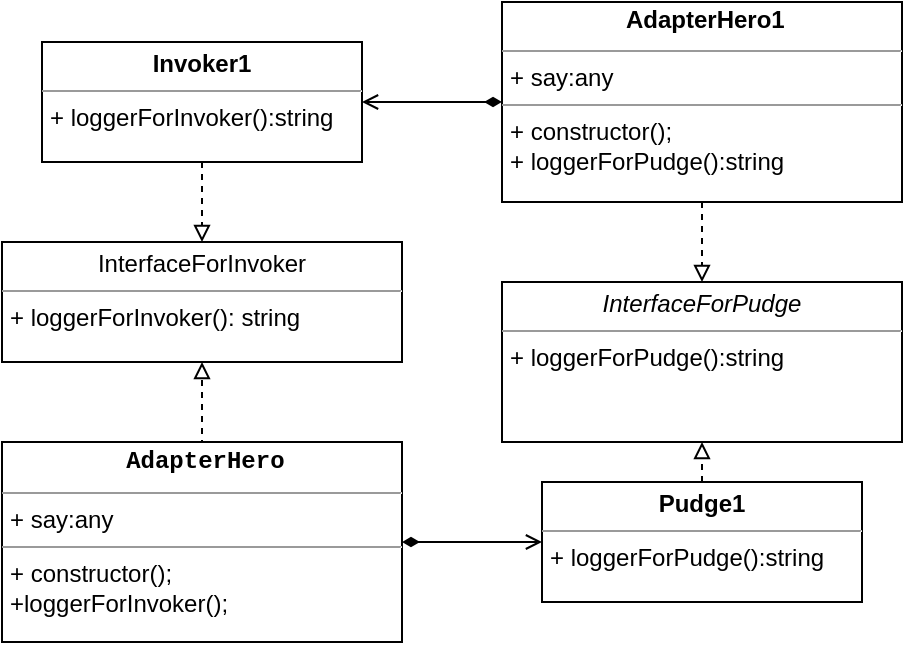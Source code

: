 <mxfile version="16.5.2" type="device" pages="7"><diagram id="yu3-pfT0Qnj1pepUROfM" name="adapter"><mxGraphModel dx="2222" dy="832" grid="1" gridSize="10" guides="1" tooltips="1" connect="1" arrows="1" fold="1" page="0" pageScale="1" pageWidth="827" pageHeight="1169" math="0" shadow="0"><root><mxCell id="ci6l6H-yHbN5wYf6dq-R-0"/><mxCell id="ci6l6H-yHbN5wYf6dq-R-1" parent="ci6l6H-yHbN5wYf6dq-R-0"/><mxCell id="vp_HyGTmGnoDt3Dgcmqw-0" value="&lt;p style=&quot;margin: 0px ; margin-top: 4px ; text-align: center&quot;&gt;InterfaceForInvoker&lt;/p&gt;&lt;hr size=&quot;1&quot;&gt;&lt;p style=&quot;margin: 0px ; margin-left: 4px&quot;&gt;&lt;span&gt;+ loggerForInvoker(): string&lt;/span&gt;&lt;br&gt;&lt;/p&gt;" style="verticalAlign=top;align=left;overflow=fill;fontSize=12;fontFamily=Helvetica;html=1;whiteSpace=wrap;" parent="ci6l6H-yHbN5wYf6dq-R-1" vertex="1"><mxGeometry x="-640" y="120" width="200" height="60" as="geometry"/></mxCell><mxCell id="vp_HyGTmGnoDt3Dgcmqw-1" value="&lt;p style=&quot;margin: 0px ; margin-top: 4px ; text-align: center&quot;&gt;&lt;i&gt;InterfaceForPudge&lt;/i&gt;&lt;/p&gt;&lt;hr size=&quot;1&quot;&gt;&lt;p style=&quot;margin: 0px ; margin-left: 4px&quot;&gt;&lt;span&gt;+ loggerForPudge():string&lt;/span&gt;&lt;br&gt;&lt;/p&gt;" style="verticalAlign=top;align=left;overflow=fill;fontSize=12;fontFamily=Helvetica;html=1;whiteSpace=wrap;" parent="ci6l6H-yHbN5wYf6dq-R-1" vertex="1"><mxGeometry x="-390" y="140" width="200" height="80" as="geometry"/></mxCell><mxCell id="vp_HyGTmGnoDt3Dgcmqw-3" style="edgeStyle=orthogonalEdgeStyle;rounded=0;orthogonalLoop=1;jettySize=auto;html=1;exitX=0.5;exitY=1;exitDx=0;exitDy=0;entryX=0.5;entryY=0;entryDx=0;entryDy=0;dashed=1;endArrow=block;endFill=0;" parent="ci6l6H-yHbN5wYf6dq-R-1" source="vp_HyGTmGnoDt3Dgcmqw-2" target="vp_HyGTmGnoDt3Dgcmqw-0" edge="1"><mxGeometry relative="1" as="geometry"/></mxCell><mxCell id="vp_HyGTmGnoDt3Dgcmqw-2" value="&lt;p style=&quot;margin: 0px ; margin-top: 4px ; text-align: center&quot;&gt;&lt;b&gt;Invoker1&lt;/b&gt;&lt;/p&gt;&lt;hr size=&quot;1&quot;&gt;&lt;p style=&quot;margin: 0px ; margin-left: 4px&quot;&gt;+ loggerForInvoker():string&lt;/p&gt;" style="verticalAlign=top;align=left;overflow=fill;fontSize=12;fontFamily=Helvetica;html=1;whiteSpace=wrap;" parent="ci6l6H-yHbN5wYf6dq-R-1" vertex="1"><mxGeometry x="-620" y="20" width="160" height="60" as="geometry"/></mxCell><mxCell id="vp_HyGTmGnoDt3Dgcmqw-17" style="edgeStyle=orthogonalEdgeStyle;rounded=0;orthogonalLoop=1;jettySize=auto;html=1;exitX=0;exitY=0.5;exitDx=0;exitDy=0;fontFamily=Helvetica;fontColor=#000000;startArrow=open;startFill=0;endArrow=diamondThin;endFill=1;entryX=1;entryY=0.5;entryDx=0;entryDy=0;" parent="ci6l6H-yHbN5wYf6dq-R-1" source="vp_HyGTmGnoDt3Dgcmqw-4" target="vp_HyGTmGnoDt3Dgcmqw-8" edge="1"><mxGeometry relative="1" as="geometry"><mxPoint x="-360" y="160.435" as="targetPoint"/></mxGeometry></mxCell><mxCell id="vp_HyGTmGnoDt3Dgcmqw-18" style="edgeStyle=orthogonalEdgeStyle;rounded=0;orthogonalLoop=1;jettySize=auto;html=1;exitX=0.5;exitY=0;exitDx=0;exitDy=0;entryX=0.5;entryY=1;entryDx=0;entryDy=0;fontFamily=Helvetica;fontColor=#000000;startArrow=none;startFill=0;endArrow=block;endFill=0;dashed=1;" parent="ci6l6H-yHbN5wYf6dq-R-1" source="vp_HyGTmGnoDt3Dgcmqw-4" target="vp_HyGTmGnoDt3Dgcmqw-1" edge="1"><mxGeometry relative="1" as="geometry"/></mxCell><mxCell id="vp_HyGTmGnoDt3Dgcmqw-4" value="&lt;p style=&quot;margin: 0px ; margin-top: 4px ; text-align: center&quot;&gt;&lt;b&gt;Pudge1&lt;/b&gt;&lt;/p&gt;&lt;hr size=&quot;1&quot;&gt;&lt;p style=&quot;margin: 0px ; margin-left: 4px&quot;&gt;+ loggerForPudge():string&lt;br&gt;&lt;/p&gt;" style="verticalAlign=top;align=left;overflow=fill;fontSize=12;fontFamily=Helvetica;html=1;whiteSpace=wrap;" parent="ci6l6H-yHbN5wYf6dq-R-1" vertex="1"><mxGeometry x="-370" y="240" width="160" height="60" as="geometry"/></mxCell><mxCell id="vp_HyGTmGnoDt3Dgcmqw-19" style="edgeStyle=orthogonalEdgeStyle;rounded=0;orthogonalLoop=1;jettySize=auto;html=1;exitX=0.5;exitY=1;exitDx=0;exitDy=0;entryX=0.5;entryY=0;entryDx=0;entryDy=0;dashed=1;fontFamily=Helvetica;fontColor=#000000;startArrow=none;startFill=0;endArrow=block;endFill=0;" parent="ci6l6H-yHbN5wYf6dq-R-1" source="vp_HyGTmGnoDt3Dgcmqw-6" target="vp_HyGTmGnoDt3Dgcmqw-1" edge="1"><mxGeometry relative="1" as="geometry"/></mxCell><mxCell id="vp_HyGTmGnoDt3Dgcmqw-20" style="edgeStyle=orthogonalEdgeStyle;rounded=0;orthogonalLoop=1;jettySize=auto;html=1;exitX=0;exitY=0.5;exitDx=0;exitDy=0;entryX=1;entryY=0.5;entryDx=0;entryDy=0;fontFamily=Helvetica;fontColor=#000000;startArrow=diamondThin;startFill=1;endArrow=open;endFill=0;" parent="ci6l6H-yHbN5wYf6dq-R-1" source="vp_HyGTmGnoDt3Dgcmqw-6" target="vp_HyGTmGnoDt3Dgcmqw-2" edge="1"><mxGeometry relative="1" as="geometry"/></mxCell><mxCell id="vp_HyGTmGnoDt3Dgcmqw-6" value="&lt;div style=&quot;text-align: center ; line-height: 18px&quot;&gt;&amp;nbsp;&lt;b&gt;AdapterHero1&lt;/b&gt;&lt;/div&gt;&lt;hr size=&quot;1&quot;&gt;&lt;p style=&quot;margin: 0px ; margin-left: 4px&quot;&gt;+ say:any&lt;/p&gt;&lt;hr size=&quot;1&quot;&gt;&lt;p style=&quot;margin: 0px ; margin-left: 4px&quot;&gt;&lt;span&gt;+ constructor();&lt;/span&gt;&lt;br&gt;&lt;/p&gt;&lt;p style=&quot;margin: 0px ; margin-left: 4px&quot;&gt;&lt;span&gt;+ loggerForPudge():string&lt;/span&gt;&lt;/p&gt;" style="verticalAlign=top;align=left;overflow=fill;fontSize=12;fontFamily=Helvetica;html=1;whiteSpace=wrap;spacingTop=0;" parent="ci6l6H-yHbN5wYf6dq-R-1" vertex="1"><mxGeometry x="-390" width="200" height="100" as="geometry"/></mxCell><mxCell id="vp_HyGTmGnoDt3Dgcmqw-10" style="edgeStyle=orthogonalEdgeStyle;rounded=0;orthogonalLoop=1;jettySize=auto;html=1;exitX=0.5;exitY=0;exitDx=0;exitDy=0;entryX=0.5;entryY=1;entryDx=0;entryDy=0;dashed=1;fontFamily=Helvetica;fontColor=#000000;endArrow=block;endFill=0;" parent="ci6l6H-yHbN5wYf6dq-R-1" source="vp_HyGTmGnoDt3Dgcmqw-8" target="vp_HyGTmGnoDt3Dgcmqw-0" edge="1"><mxGeometry relative="1" as="geometry"><Array as="points"><mxPoint x="-540" y="230"/><mxPoint x="-540" y="230"/></Array></mxGeometry></mxCell><mxCell id="vp_HyGTmGnoDt3Dgcmqw-8" value="&lt;div style=&quot;text-align: center ; line-height: 18px&quot;&gt;&amp;nbsp;&lt;font face=&quot;menlo, monaco, courier new, monospace&quot;&gt;&lt;b&gt;AdapterHero&lt;/b&gt;&lt;/font&gt;&lt;/div&gt;&lt;hr size=&quot;1&quot;&gt;&lt;p style=&quot;margin: 0px ; margin-left: 4px&quot;&gt;+ say:any&lt;/p&gt;&lt;hr size=&quot;1&quot;&gt;&lt;p style=&quot;margin: 0px ; margin-left: 4px&quot;&gt;+ constructor();&lt;br&gt;&lt;/p&gt;&lt;p style=&quot;margin: 0px ; margin-left: 4px&quot;&gt;+loggerForInvoker();&lt;/p&gt;" style="verticalAlign=top;align=left;overflow=fill;fontSize=12;fontFamily=Helvetica;html=1;whiteSpace=wrap;spacingTop=0;" parent="ci6l6H-yHbN5wYf6dq-R-1" vertex="1"><mxGeometry x="-640" y="220" width="200" height="100" as="geometry"/></mxCell></root></mxGraphModel></diagram><diagram id="wPn16GoG2fAsWT_lbN8H" name="bridge"><mxGraphModel dx="1585" dy="1093" grid="1" gridSize="10" guides="1" tooltips="1" connect="1" arrows="1" fold="1" page="0" pageScale="1" pageWidth="827" pageHeight="1169" math="0" shadow="0"><root><mxCell id="Y0rQp_85NjraZDwUoI0J-0"/><mxCell id="Y0rQp_85NjraZDwUoI0J-1" parent="Y0rQp_85NjraZDwUoI0J-0"/><mxCell id="Y0rQp_85NjraZDwUoI0J-18" style="edgeStyle=orthogonalEdgeStyle;rounded=0;orthogonalLoop=1;jettySize=auto;html=1;exitX=0.5;exitY=0;exitDx=0;exitDy=0;entryX=0.5;entryY=1;entryDx=0;entryDy=0;fontFamily=Helvetica;fontColor=#000000;startArrow=diamondThin;startFill=0;endArrow=open;endFill=0;" parent="Y0rQp_85NjraZDwUoI0J-1" source="Y0rQp_85NjraZDwUoI0J-2" target="Y0rQp_85NjraZDwUoI0J-3" edge="1"><mxGeometry relative="1" as="geometry"/></mxCell><mxCell id="Y0rQp_85NjraZDwUoI0J-2" value="&lt;p style=&quot;margin: 0px ; margin-top: 4px ; text-align: center&quot;&gt;&lt;b&gt;HeroInfo&lt;/b&gt;&lt;/p&gt;&lt;hr size=&quot;1&quot;&gt;&lt;p style=&quot;margin: 0px ; margin-left: 4px&quot;&gt;+ intelligence: number;&lt;/p&gt;&lt;p style=&quot;margin: 0px ; margin-left: 4px&quot;&gt;+ strange: number;&lt;/p&gt;&lt;p style=&quot;margin: 0px ; margin-left: 4px&quot;&gt;+skill: number;&lt;/p&gt;&lt;hr size=&quot;1&quot;&gt;&lt;div style=&quot;line-height: 18px&quot;&gt;&lt;div&gt;&amp;nbsp;+ constructor()&lt;/div&gt;&lt;div&gt;+getInfo()&lt;/div&gt;&lt;div&gt;&lt;br&gt;&lt;/div&gt;&lt;/div&gt;" style="verticalAlign=top;align=left;overflow=fill;fontSize=12;fontFamily=Helvetica;html=1;labelBackgroundColor=none;fontColor=#000000;whiteSpace=wrap;" parent="Y0rQp_85NjraZDwUoI0J-1" vertex="1"><mxGeometry x="-240" y="-40" width="200" height="130" as="geometry"/></mxCell><mxCell id="Y0rQp_85NjraZDwUoI0J-3" value="&lt;p style=&quot;margin: 4px 0px 0px ; text-align: center ; font-size: 13px&quot;&gt;&lt;i&gt;&lt;b&gt;interface Hero&lt;/b&gt;&lt;/i&gt;&lt;/p&gt;&lt;hr size=&quot;1&quot;&gt;&lt;p style=&quot;margin: 0px ; margin-left: 4px&quot;&gt;&lt;span&gt;+ name(): string&lt;/span&gt;&lt;/p&gt;" style="verticalAlign=top;align=left;overflow=fill;fontSize=12;fontFamily=Helvetica;html=1;labelBackgroundColor=none;fontColor=#000000;" parent="Y0rQp_85NjraZDwUoI0J-1" vertex="1"><mxGeometry x="-240" y="-120" width="200" height="50" as="geometry"/></mxCell><mxCell id="Y0rQp_85NjraZDwUoI0J-9" style="edgeStyle=orthogonalEdgeStyle;rounded=0;orthogonalLoop=1;jettySize=auto;html=1;exitX=0.5;exitY=0;exitDx=0;exitDy=0;fontFamily=Helvetica;fontColor=#000000;startArrow=none;startFill=0;endArrow=none;endFill=0;" parent="Y0rQp_85NjraZDwUoI0J-1" source="Y0rQp_85NjraZDwUoI0J-4" edge="1"><mxGeometry relative="1" as="geometry"><mxPoint x="-140" y="120" as="targetPoint"/><Array as="points"><mxPoint x="-220" y="110"/><mxPoint x="-140" y="110"/></Array></mxGeometry></mxCell><mxCell id="Y0rQp_85NjraZDwUoI0J-4" value="&lt;div style=&quot;text-align: center ; line-height: 18px&quot;&gt;&lt;b&gt;PudgeInfo&lt;/b&gt;&lt;/div&gt;&lt;hr size=&quot;1&quot;&gt;&lt;p style=&quot;margin: 0px ; margin-left: 4px&quot;&gt;&lt;span&gt;+ constructor()&lt;/span&gt;&lt;/p&gt;" style="verticalAlign=top;align=left;overflow=fill;fontSize=12;fontFamily=Helvetica;html=1;labelBackgroundColor=none;fontColor=#000000;" parent="Y0rQp_85NjraZDwUoI0J-1" vertex="1"><mxGeometry x="-300" y="140" width="160" height="50" as="geometry"/></mxCell><mxCell id="Y0rQp_85NjraZDwUoI0J-7" style="edgeStyle=orthogonalEdgeStyle;rounded=0;orthogonalLoop=1;jettySize=auto;html=1;exitX=0.5;exitY=0;exitDx=0;exitDy=0;entryX=0.5;entryY=1;entryDx=0;entryDy=0;fontFamily=Helvetica;fontColor=#000000;startArrow=none;startFill=0;endArrow=block;endFill=0;" parent="Y0rQp_85NjraZDwUoI0J-1" source="Y0rQp_85NjraZDwUoI0J-5" target="Y0rQp_85NjraZDwUoI0J-2" edge="1"><mxGeometry relative="1" as="geometry"><Array as="points"><mxPoint x="-30" y="120"/><mxPoint x="-140" y="120"/></Array></mxGeometry></mxCell><mxCell id="Y0rQp_85NjraZDwUoI0J-5" value="&lt;div style=&quot;text-align: center ; line-height: 18px&quot;&gt;&lt;div style=&quot;line-height: 18px&quot;&gt;&lt;b&gt;InvokerInfo&lt;/b&gt;&lt;/div&gt;&lt;/div&gt;&lt;hr size=&quot;1&quot;&gt;&lt;p style=&quot;margin: 0px ; margin-left: 4px&quot;&gt;&lt;span&gt;+ constructor()&lt;/span&gt;&lt;/p&gt;" style="verticalAlign=top;align=left;overflow=fill;fontSize=12;fontFamily=Helvetica;html=1;labelBackgroundColor=none;fontColor=#000000;" parent="Y0rQp_85NjraZDwUoI0J-1" vertex="1"><mxGeometry x="-110" y="140" width="160" height="50" as="geometry"/></mxCell><mxCell id="Y0rQp_85NjraZDwUoI0J-15" style="edgeStyle=orthogonalEdgeStyle;rounded=0;orthogonalLoop=1;jettySize=auto;html=1;exitX=0.5;exitY=1;exitDx=0;exitDy=0;entryX=0.5;entryY=0;entryDx=0;entryDy=0;fontFamily=Helvetica;fontColor=#000000;startArrow=none;startFill=0;endArrow=block;endFill=0;dashed=1;" parent="Y0rQp_85NjraZDwUoI0J-1" source="Y0rQp_85NjraZDwUoI0J-13" target="Y0rQp_85NjraZDwUoI0J-3" edge="1"><mxGeometry relative="1" as="geometry"/></mxCell><mxCell id="Y0rQp_85NjraZDwUoI0J-13" value="&lt;div style=&quot;text-align: center ; line-height: 18px&quot;&gt;&lt;div style=&quot;line-height: 18px&quot;&gt;&lt;b&gt;Invoker&lt;/b&gt;&lt;/div&gt;&lt;/div&gt;&lt;hr size=&quot;1&quot;&gt;&lt;p style=&quot;margin: 0px ; margin-left: 4px&quot;&gt;+info: any&lt;/p&gt;&lt;p style=&quot;margin: 0px ; margin-left: 4px&quot;&gt;+constructor()&lt;/p&gt;&lt;p style=&quot;margin: 0px ; margin-left: 4px&quot;&gt;+name(): string&lt;/p&gt;&lt;p style=&quot;margin: 0px ; margin-left: 4px&quot;&gt;+changeInfo()&lt;/p&gt;" style="verticalAlign=top;align=left;overflow=fill;fontSize=12;fontFamily=Helvetica;html=1;labelBackgroundColor=none;fontColor=#000000;" parent="Y0rQp_85NjraZDwUoI0J-1" vertex="1"><mxGeometry x="-220" y="-240" width="160" height="90" as="geometry"/></mxCell></root></mxGraphModel></diagram><diagram id="_6Ngrj8-mfABJLzPicUa" name="composite"><mxGraphModel dx="1213" dy="475" grid="1" gridSize="10" guides="1" tooltips="1" connect="1" arrows="1" fold="1" page="0" pageScale="1" pageWidth="827" pageHeight="1169" math="0" shadow="0"><root><mxCell id="pOOr33Glj8gLetFBLCi8-0"/><mxCell id="pOOr33Glj8gLetFBLCi8-1" parent="pOOr33Glj8gLetFBLCi8-0"/><mxCell id="pOOr33Glj8gLetFBLCi8-2" value="&lt;p style=&quot;margin: 0px ; margin-top: 4px ; text-align: center&quot;&gt;&lt;i&gt;abstract Equipment&lt;/i&gt;&lt;/p&gt;&lt;hr size=&quot;1&quot;&gt;&lt;p style=&quot;margin: 0px ; margin-left: 4px&quot;&gt;+ private name: string&lt;/p&gt;&lt;p style=&quot;margin: 0px ; margin-left: 4px&quot;&gt;+private price: number&lt;/p&gt;&lt;hr size=&quot;1&quot;&gt;&lt;p style=&quot;margin: 0px ; margin-left: 4px&quot;&gt;+ getPrice() :number&amp;nbsp;&lt;/p&gt;&lt;p style=&quot;margin: 0px ; margin-left: 4px&quot;&gt;+ getName(): string&lt;/p&gt;&lt;p style=&quot;margin: 0px ; margin-left: 4px&quot;&gt;+ setName(): void&lt;/p&gt;&lt;p style=&quot;margin: 0px ; margin-left: 4px&quot;&gt;+ setPrice(): void&lt;/p&gt;" style="verticalAlign=top;align=left;overflow=fill;fontSize=12;fontFamily=Helvetica;html=1;labelBackgroundColor=none;fontColor=#000000;" parent="pOOr33Glj8gLetFBLCi8-1" vertex="1"><mxGeometry x="-40" y="10" width="160" height="140" as="geometry"/></mxCell><mxCell id="pOOr33Glj8gLetFBLCi8-6" style="edgeStyle=orthogonalEdgeStyle;rounded=0;orthogonalLoop=1;jettySize=auto;html=1;exitX=0.5;exitY=0;exitDx=0;exitDy=0;fontFamily=Helvetica;fontColor=#000000;startArrow=none;startFill=0;endArrow=none;endFill=0;" parent="pOOr33Glj8gLetFBLCi8-1" source="pOOr33Glj8gLetFBLCi8-3" edge="1"><mxGeometry relative="1" as="geometry"><mxPoint x="40" y="200" as="targetPoint"/><Array as="points"><mxPoint x="90" y="200"/></Array></mxGeometry></mxCell><mxCell id="qU6iyHt9CSnJfBJOnIyB-6" value="" style="edgeStyle=elbowEdgeStyle;rounded=0;orthogonalLoop=1;jettySize=auto;elbow=vertical;html=1;startArrow=block;startFill=0;endArrow=none;endFill=0;startSize=8;endSize=3;strokeWidth=1;" edge="1" parent="pOOr33Glj8gLetFBLCi8-1" source="pOOr33Glj8gLetFBLCi8-3" target="qU6iyHt9CSnJfBJOnIyB-5"><mxGeometry relative="1" as="geometry"/></mxCell><mxCell id="pOOr33Glj8gLetFBLCi8-3" value="&lt;p style=&quot;margin: 0px ; margin-top: 4px ; text-align: center&quot;&gt;&lt;b&gt;Sum&lt;/b&gt;&lt;/p&gt;&lt;hr size=&quot;1&quot;&gt;&lt;p style=&quot;margin: 0px ; margin-left: 4px&quot;&gt;+ constructor()&lt;br&gt;&lt;/p&gt;&lt;hr size=&quot;1&quot;&gt;&lt;p style=&quot;margin: 0px ; margin-left: 4px&quot;&gt;+ add(): void&lt;/p&gt;&lt;p style=&quot;margin: 0px ; margin-left: 4px&quot;&gt;+getPrice():number&lt;/p&gt;" style="verticalAlign=top;align=left;overflow=fill;fontSize=12;fontFamily=Helvetica;html=1;labelBackgroundColor=none;fontColor=#000000;" parent="pOOr33Glj8gLetFBLCi8-1" vertex="1"><mxGeometry x="10" y="225" width="160" height="95" as="geometry"/></mxCell><mxCell id="pOOr33Glj8gLetFBLCi8-5" style="edgeStyle=orthogonalEdgeStyle;rounded=0;orthogonalLoop=1;jettySize=auto;html=1;exitX=0.5;exitY=0;exitDx=0;exitDy=0;fontFamily=Helvetica;fontColor=#000000;startArrow=none;startFill=0;endArrow=block;endFill=0;entryX=0.5;entryY=1;entryDx=0;entryDy=0;" parent="pOOr33Glj8gLetFBLCi8-1" source="pOOr33Glj8gLetFBLCi8-4" target="pOOr33Glj8gLetFBLCi8-2" edge="1"><mxGeometry relative="1" as="geometry"><mxPoint x="40" y="160" as="targetPoint"/><Array as="points"><mxPoint x="-80" y="200"/><mxPoint x="40" y="200"/></Array></mxGeometry></mxCell><mxCell id="pOOr33Glj8gLetFBLCi8-4" value="&lt;p style=&quot;margin: 0px ; margin-top: 4px ; text-align: center&quot;&gt;&lt;b&gt;Body&lt;/b&gt;&lt;/p&gt;&lt;hr size=&quot;1&quot;&gt;&lt;p style=&quot;margin: 0px ; margin-left: 4px&quot;&gt;+ constructor()&lt;/p&gt;" style="verticalAlign=top;align=left;overflow=fill;fontSize=12;fontFamily=Helvetica;html=1;labelBackgroundColor=none;fontColor=#000000;" parent="pOOr33Glj8gLetFBLCi8-1" vertex="1"><mxGeometry x="-120" y="260" width="100" height="50" as="geometry"/></mxCell><mxCell id="qU6iyHt9CSnJfBJOnIyB-0" value="&amp;nbsp; &amp;nbsp; &amp;nbsp; &amp;nbsp; &lt;b&gt;Tools&lt;/b&gt;&amp;nbsp; &amp;nbsp; &amp;nbsp; &amp;nbsp;&amp;nbsp;&lt;hr&gt;+ constructor()" style="whiteSpace=wrap;html=1;align=left;verticalAlign=top;fontColor=#000000;labelBackgroundColor=none;" vertex="1" parent="pOOr33Glj8gLetFBLCi8-1"><mxGeometry x="-240" y="272.5" width="90" height="55" as="geometry"/></mxCell><mxCell id="qU6iyHt9CSnJfBJOnIyB-2" value="" style="endArrow=none;html=1;rounded=0;startSize=15;endSize=8;strokeWidth=1;exitX=0.5;exitY=0;exitDx=0;exitDy=0;entryX=0.5;entryY=1;entryDx=0;entryDy=0;edgeStyle=elbowEdgeStyle;elbow=vertical;" edge="1" parent="pOOr33Glj8gLetFBLCi8-1" source="qU6iyHt9CSnJfBJOnIyB-0" target="pOOr33Glj8gLetFBLCi8-2"><mxGeometry width="50" height="50" relative="1" as="geometry"><mxPoint x="10" y="260" as="sourcePoint"/><mxPoint x="60" y="210" as="targetPoint"/><Array as="points"><mxPoint x="-240" y="200"/></Array></mxGeometry></mxCell><mxCell id="qU6iyHt9CSnJfBJOnIyB-3" style="edgeStyle=elbowEdgeStyle;rounded=0;orthogonalLoop=1;jettySize=auto;elbow=vertical;html=1;exitX=1;exitY=0.5;exitDx=0;exitDy=0;startArrow=diamondThin;startFill=0;endArrow=open;endFill=0;startSize=15;endSize=8;strokeWidth=1;" edge="1" parent="pOOr33Glj8gLetFBLCi8-1" source="qU6iyHt9CSnJfBJOnIyB-0" target="qU6iyHt9CSnJfBJOnIyB-0"><mxGeometry relative="1" as="geometry"/></mxCell><mxCell id="qU6iyHt9CSnJfBJOnIyB-4" style="edgeStyle=elbowEdgeStyle;rounded=0;orthogonalLoop=1;jettySize=auto;elbow=vertical;html=1;exitX=0;exitY=0.5;exitDx=0;exitDy=0;startArrow=diamondThin;startFill=0;endArrow=open;endFill=0;startSize=15;endSize=8;strokeWidth=1;" edge="1" parent="pOOr33Glj8gLetFBLCi8-1" source="qU6iyHt9CSnJfBJOnIyB-0" target="qU6iyHt9CSnJfBJOnIyB-0"><mxGeometry relative="1" as="geometry"/></mxCell><mxCell id="qU6iyHt9CSnJfBJOnIyB-5" value="&lt;p style=&quot;margin: 0px ; margin-top: 4px ; text-align: center&quot;&gt;&lt;b&gt;NewCar&lt;/b&gt;&lt;/p&gt;&lt;hr size=&quot;1&quot;&gt;&lt;p style=&quot;margin: 0px ; margin-left: 4px&quot;&gt;+ constructor()&lt;br&gt;&lt;/p&gt;&lt;p style=&quot;margin: 0px ; margin-left: 4px&quot;&gt;&lt;br&gt;&lt;/p&gt;" style="verticalAlign=top;align=left;overflow=fill;fontSize=12;fontFamily=Helvetica;html=1;labelBackgroundColor=none;fontColor=#000000;" vertex="1" parent="pOOr33Glj8gLetFBLCi8-1"><mxGeometry x="10" y="350" width="160" height="50" as="geometry"/></mxCell></root></mxGraphModel></diagram><diagram id="-M345Us_GabtXIoL5dSO" name="decorator"><mxGraphModel dx="1381" dy="574" grid="1" gridSize="10" guides="1" tooltips="1" connect="1" arrows="1" fold="1" page="0" pageScale="1" pageWidth="827" pageHeight="1169" math="0" shadow="0"><root><mxCell id="kIsOfqcdZ-FQ5xQ1xvJS-0"/><mxCell id="kIsOfqcdZ-FQ5xQ1xvJS-1" parent="kIsOfqcdZ-FQ5xQ1xvJS-0"/><mxCell id="kIsOfqcdZ-FQ5xQ1xvJS-2" value="&lt;p style=&quot;margin: 0px ; margin-top: 4px ; text-align: center&quot;&gt;&lt;b&gt;interface ForComponent&lt;/b&gt;&lt;/p&gt;&lt;hr size=&quot;1&quot;&gt;&lt;p style=&quot;margin: 0px ; margin-left: 4px&quot;&gt;+ logger():string&lt;/p&gt;&lt;p style=&quot;margin: 0px ; margin-left: 4px&quot;&gt;&lt;br&gt;&lt;/p&gt;" style="verticalAlign=top;align=left;overflow=fill;fontSize=12;fontFamily=Helvetica;html=1;labelBackgroundColor=none;fontColor=#000000;" parent="kIsOfqcdZ-FQ5xQ1xvJS-1" vertex="1"><mxGeometry y="140" width="160" height="50" as="geometry"/></mxCell><mxCell id="kIsOfqcdZ-FQ5xQ1xvJS-4" style="edgeStyle=orthogonalEdgeStyle;rounded=0;orthogonalLoop=1;jettySize=auto;html=1;exitX=0.5;exitY=0;exitDx=0;exitDy=0;entryX=0.5;entryY=1;entryDx=0;entryDy=0;dashed=1;fontFamily=Helvetica;fontColor=#000000;startArrow=none;startFill=0;endArrow=block;endFill=0;" parent="kIsOfqcdZ-FQ5xQ1xvJS-1" source="kIsOfqcdZ-FQ5xQ1xvJS-3" target="kIsOfqcdZ-FQ5xQ1xvJS-2" edge="1"><mxGeometry relative="1" as="geometry"/></mxCell><mxCell id="kIsOfqcdZ-FQ5xQ1xvJS-3" value="&lt;div style=&quot;text-align: center ; line-height: 18px&quot;&gt;&lt;b&gt;Decorator&lt;/b&gt;&lt;/div&gt;&lt;hr size=&quot;1&quot;&gt;&lt;p style=&quot;margin: 0px ; margin-left: 4px&quot;&gt;+ public decorator&lt;br&gt;&lt;/p&gt;&lt;p style=&quot;margin: 0px ; margin-left: 4px&quot;&gt;+ constructor&lt;/p&gt;&lt;hr size=&quot;1&quot;&gt;&lt;p style=&quot;margin: 0px ; margin-left: 4px&quot;&gt;+ logger(): string&lt;br&gt;&lt;/p&gt;" style="verticalAlign=top;align=left;overflow=fill;fontSize=12;fontFamily=Helvetica;html=1;labelBackgroundColor=none;fontColor=#000000;glass=0;sketch=0;shadow=0;" parent="kIsOfqcdZ-FQ5xQ1xvJS-1" vertex="1"><mxGeometry x="100" y="240" width="160" height="100" as="geometry"/></mxCell><mxCell id="kIsOfqcdZ-FQ5xQ1xvJS-8" style="edgeStyle=orthogonalEdgeStyle;rounded=0;orthogonalLoop=1;jettySize=auto;html=1;exitX=0.5;exitY=0;exitDx=0;exitDy=0;entryX=0.5;entryY=1;entryDx=0;entryDy=0;dashed=1;fontFamily=Helvetica;fontColor=#000000;startArrow=none;startFill=0;endArrow=block;endFill=0;" parent="kIsOfqcdZ-FQ5xQ1xvJS-1" source="kIsOfqcdZ-FQ5xQ1xvJS-5" target="kIsOfqcdZ-FQ5xQ1xvJS-3" edge="1"><mxGeometry relative="1" as="geometry"/></mxCell><mxCell id="kIsOfqcdZ-FQ5xQ1xvJS-5" value="&lt;div style=&quot;text-align: center ; line-height: 18px&quot;&gt;&lt;div style=&quot;line-height: 18px&quot;&gt;&lt;b&gt;OtherDecorator&lt;/b&gt;&lt;/div&gt;&lt;/div&gt;&lt;hr size=&quot;1&quot;&gt;&lt;p style=&quot;margin: 0px ; margin-left: 4px&quot;&gt;+logger():string&lt;/p&gt;" style="verticalAlign=top;align=left;overflow=fill;fontSize=12;fontFamily=Helvetica;html=1;labelBackgroundColor=none;fontColor=#000000;glass=0;sketch=0;shadow=0;" parent="kIsOfqcdZ-FQ5xQ1xvJS-1" vertex="1"><mxGeometry x="100" y="370" width="160" height="50" as="geometry"/></mxCell><mxCell id="VoxAO5m21JrWzEQiqGZi-1" value="&lt;div style=&quot;text-align: center&quot;&gt;&lt;span&gt;&lt;b&gt;&amp;nbsp; &amp;nbsp; &amp;nbsp; &amp;nbsp; &amp;nbsp; &amp;nbsp; &amp;nbsp;Component&amp;nbsp;&lt;/b&gt;&amp;nbsp; &amp;nbsp; &amp;nbsp; &amp;nbsp; &amp;nbsp;&amp;nbsp;&lt;/span&gt;&lt;/div&gt;&lt;hr&gt;+logger(): string&lt;div style=&quot;text-align: justify&quot;&gt;&lt;/div&gt;" style="rounded=0;whiteSpace=wrap;html=1;align=left;" vertex="1" parent="kIsOfqcdZ-FQ5xQ1xvJS-1"><mxGeometry x="-160" y="250" width="150" height="50" as="geometry"/></mxCell><mxCell id="VoxAO5m21JrWzEQiqGZi-4" value="" style="endArrow=none;dashed=1;html=1;rounded=0;exitX=0.533;exitY=0;exitDx=0;exitDy=0;exitPerimeter=0;entryX=0.5;entryY=1;entryDx=0;entryDy=0;" edge="1" parent="kIsOfqcdZ-FQ5xQ1xvJS-1" source="VoxAO5m21JrWzEQiqGZi-1" target="kIsOfqcdZ-FQ5xQ1xvJS-2"><mxGeometry width="50" height="50" relative="1" as="geometry"><mxPoint x="120" y="320" as="sourcePoint"/><mxPoint x="170" y="270" as="targetPoint"/><Array as="points"><mxPoint x="-80" y="230"/><mxPoint x="80" y="230"/></Array></mxGeometry></mxCell><mxCell id="VoxAO5m21JrWzEQiqGZi-11" value="" style="endArrow=open;html=1;rounded=0;entryX=1;entryY=0.5;entryDx=0;entryDy=0;exitX=1;exitY=0.5;exitDx=0;exitDy=0;edgeStyle=orthogonalEdgeStyle;endFill=0;startArrow=diamondThin;startFill=0;strokeWidth=1;endSize=8;startSize=15;" edge="1" parent="kIsOfqcdZ-FQ5xQ1xvJS-1" source="kIsOfqcdZ-FQ5xQ1xvJS-3" target="kIsOfqcdZ-FQ5xQ1xvJS-2"><mxGeometry width="50" height="50" relative="1" as="geometry"><mxPoint x="120" y="420" as="sourcePoint"/><mxPoint x="170" y="370" as="targetPoint"/><Array as="points"><mxPoint x="300" y="290"/><mxPoint x="300" y="165"/></Array></mxGeometry></mxCell></root></mxGraphModel></diagram><diagram id="2TtLcMkRE-O7aHZTp2gK" name="facade"><mxGraphModel dx="1381" dy="574" grid="1" gridSize="10" guides="1" tooltips="1" connect="1" arrows="1" fold="1" page="0" pageScale="1" pageWidth="827" pageHeight="1169" math="0" shadow="0"><root><mxCell id="LFuR8OZSgycDK7FvJIUI-0"/><mxCell id="LFuR8OZSgycDK7FvJIUI-1" parent="LFuR8OZSgycDK7FvJIUI-0"/><mxCell id="LFuR8OZSgycDK7FvJIUI-6" style="edgeStyle=orthogonalEdgeStyle;rounded=0;orthogonalLoop=1;jettySize=auto;html=1;exitX=0.5;exitY=1;exitDx=0;exitDy=0;entryX=0.5;entryY=0;entryDx=0;entryDy=0;fontFamily=Helvetica;fontColor=#000000;startArrow=diamondThin;startFill=0;endArrow=open;endFill=0;" parent="LFuR8OZSgycDK7FvJIUI-1" source="LFuR8OZSgycDK7FvJIUI-2" target="LFuR8OZSgycDK7FvJIUI-3" edge="1"><mxGeometry relative="1" as="geometry"/></mxCell><mxCell id="LFuR8OZSgycDK7FvJIUI-2" value="&lt;div style=&quot;text-align: center ; line-height: 18px&quot;&gt;&lt;b&gt;Facade&lt;/b&gt;&lt;/div&gt;&lt;hr size=&quot;1&quot;&gt;&lt;p style=&quot;margin: 0px ; margin-left: 4px&quot;&gt;+&amp;nbsp;private SomeMethod1:SomeMethod1;&lt;/p&gt;&lt;div style=&quot;line-height: 18px&quot;&gt;&lt;div&gt;&amp;nbsp;+ private&amp;nbsp;&lt;span&gt;SomeMethod2:SomeMethod2;&lt;/span&gt;&lt;/div&gt;&lt;div&gt;&amp;nbsp;+ private&amp;nbsp;&lt;span&gt;SomeMethod3:SomeMethod3;&lt;/span&gt;&lt;/div&gt;&lt;/div&gt;&lt;hr size=&quot;1&quot;&gt;&lt;p style=&quot;margin: 0px ; margin-left: 4px&quot;&gt;+ operation(): void;&lt;/p&gt;" style="verticalAlign=top;align=left;overflow=fill;fontSize=12;fontFamily=Helvetica;html=1;shadow=0;glass=0;labelBackgroundColor=none;sketch=0;fontColor=#000000;" parent="LFuR8OZSgycDK7FvJIUI-1" vertex="1"><mxGeometry x="70" y="120" width="220" height="120" as="geometry"/></mxCell><mxCell id="LFuR8OZSgycDK7FvJIUI-3" value="&lt;div style=&quot;text-align: center ; line-height: 18px&quot;&gt;&lt;b&gt;SomeMethod2&lt;/b&gt;&lt;/div&gt;&lt;hr size=&quot;1&quot;&gt;&lt;p style=&quot;margin: 0px ; margin-left: 4px&quot;&gt;+ method2(): void&lt;/p&gt;" style="verticalAlign=top;align=left;overflow=fill;fontSize=12;fontFamily=Helvetica;html=1;shadow=0;glass=0;labelBackgroundColor=none;sketch=0;fontColor=#000000;" parent="LFuR8OZSgycDK7FvJIUI-1" vertex="1"><mxGeometry x="100" y="310" width="160" height="60" as="geometry"/></mxCell><mxCell id="LFuR8OZSgycDK7FvJIUI-7" style="edgeStyle=orthogonalEdgeStyle;rounded=0;orthogonalLoop=1;jettySize=auto;html=1;exitX=0.5;exitY=0;exitDx=0;exitDy=0;fontFamily=Helvetica;fontColor=#000000;startArrow=open;startFill=0;endArrow=none;endFill=0;" parent="LFuR8OZSgycDK7FvJIUI-1" source="LFuR8OZSgycDK7FvJIUI-4" edge="1"><mxGeometry relative="1" as="geometry"><mxPoint x="180" y="280" as="targetPoint"/><Array as="points"><mxPoint x="-20" y="280"/><mxPoint x="140" y="280"/></Array></mxGeometry></mxCell><mxCell id="LFuR8OZSgycDK7FvJIUI-4" value="&lt;div style=&quot;text-align: center ; line-height: 18px&quot;&gt;&lt;b&gt;SomeMethod1&lt;/b&gt;&lt;/div&gt;&lt;hr size=&quot;1&quot;&gt;&lt;p style=&quot;margin: 0px ; margin-left: 4px&quot;&gt;+ method1(): void&lt;/p&gt;" style="verticalAlign=top;align=left;overflow=fill;fontSize=12;fontFamily=Helvetica;html=1;shadow=0;glass=0;labelBackgroundColor=none;sketch=0;fontColor=#000000;" parent="LFuR8OZSgycDK7FvJIUI-1" vertex="1"><mxGeometry x="-100" y="310" width="160" height="60" as="geometry"/></mxCell><mxCell id="LFuR8OZSgycDK7FvJIUI-8" style="edgeStyle=orthogonalEdgeStyle;rounded=0;orthogonalLoop=1;jettySize=auto;html=1;exitX=0.5;exitY=0;exitDx=0;exitDy=0;fontFamily=Helvetica;fontColor=#000000;startArrow=open;startFill=0;endArrow=none;endFill=0;" parent="LFuR8OZSgycDK7FvJIUI-1" source="LFuR8OZSgycDK7FvJIUI-5" edge="1"><mxGeometry relative="1" as="geometry"><mxPoint x="180" y="280" as="targetPoint"/><Array as="points"><mxPoint x="380" y="280"/><mxPoint x="200" y="280"/></Array></mxGeometry></mxCell><mxCell id="LFuR8OZSgycDK7FvJIUI-5" value="&lt;div style=&quot;text-align: center ; line-height: 18px&quot;&gt;&lt;b&gt;SomeMethod3&lt;/b&gt;&lt;/div&gt;&lt;hr size=&quot;1&quot;&gt;&lt;p style=&quot;margin: 0px ; margin-left: 4px&quot;&gt;&lt;/p&gt;&lt;p style=&quot;margin: 0px ; margin-left: 4px&quot;&gt;+ method3(): void&lt;/p&gt;" style="verticalAlign=top;align=left;overflow=fill;fontSize=12;fontFamily=Helvetica;html=1;shadow=0;glass=0;labelBackgroundColor=none;sketch=0;fontColor=#000000;" parent="LFuR8OZSgycDK7FvJIUI-1" vertex="1"><mxGeometry x="300" y="310" width="160" height="60" as="geometry"/></mxCell></root></mxGraphModel></diagram><diagram id="H8PlbQZW9xiL56pGjd-K" name="proxy"><mxGraphModel dx="1213" dy="475" grid="1" gridSize="10" guides="1" tooltips="1" connect="1" arrows="1" fold="1" page="0" pageScale="1" pageWidth="827" pageHeight="1169" math="0" shadow="0"><root><mxCell id="mUMorTKksMaEiOeJLtjd-0"/><mxCell id="mUMorTKksMaEiOeJLtjd-1" parent="mUMorTKksMaEiOeJLtjd-0"/><mxCell id="mUMorTKksMaEiOeJLtjd-2" value="&lt;p style=&quot;margin: 0px ; margin-top: 4px ; text-align: center&quot;&gt;&lt;i&gt;&lt;b&gt;interface Words&lt;/b&gt;&lt;/i&gt;&lt;/p&gt;&lt;hr size=&quot;1&quot;&gt;&lt;p style=&quot;margin: 0px ; margin-left: 4px&quot;&gt;&lt;br&gt;&lt;/p&gt;&lt;p style=&quot;margin: 0px ; margin-left: 4px&quot;&gt;+cheackWords(str1:string, str2:string):void;&lt;br&gt;&lt;/p&gt;" style="verticalAlign=top;align=left;overflow=fill;fontSize=12;fontFamily=Helvetica;html=1;shadow=0;glass=0;labelBackgroundColor=none;sketch=0;fontColor=#000000;whiteSpace=wrap;" parent="mUMorTKksMaEiOeJLtjd-1" vertex="1"><mxGeometry x="40" y="40" width="240" height="80" as="geometry"/></mxCell><mxCell id="mUMorTKksMaEiOeJLtjd-5" style="edgeStyle=orthogonalEdgeStyle;rounded=0;orthogonalLoop=1;jettySize=auto;html=1;exitX=0.5;exitY=0;exitDx=0;exitDy=0;fontFamily=Helvetica;fontColor=#000000;startArrow=none;startFill=0;endArrow=none;endFill=0;dashed=1;" parent="mUMorTKksMaEiOeJLtjd-1" source="mUMorTKksMaEiOeJLtjd-3" edge="1"><mxGeometry relative="1" as="geometry"><mxPoint x="160" y="160" as="targetPoint"/><Array as="points"><mxPoint y="160"/></Array></mxGeometry></mxCell><mxCell id="mUMorTKksMaEiOeJLtjd-7" style="edgeStyle=orthogonalEdgeStyle;rounded=0;orthogonalLoop=1;jettySize=auto;html=1;exitX=1;exitY=0.5;exitDx=0;exitDy=0;entryX=0;entryY=0.5;entryDx=0;entryDy=0;fontFamily=Helvetica;fontColor=#000000;startArrow=diamondThin;startFill=0;endArrow=open;endFill=0;" parent="mUMorTKksMaEiOeJLtjd-1" source="mUMorTKksMaEiOeJLtjd-3" target="mUMorTKksMaEiOeJLtjd-4" edge="1"><mxGeometry relative="1" as="geometry"/></mxCell><mxCell id="mUMorTKksMaEiOeJLtjd-3" value="&lt;div style=&quot;text-align: center ; line-height: 18px&quot;&gt;&lt;b&gt;ProxyWord&lt;/b&gt;&lt;br&gt;&lt;/div&gt;&lt;hr size=&quot;1&quot;&gt;&lt;p style=&quot;margin: 0px ; margin-left: 4px&quot;&gt;+ word: SomeWords;&lt;/p&gt;&lt;hr size=&quot;1&quot;&gt;&lt;p style=&quot;margin: 4px 0px 0px ; text-align: center&quot;&gt;+cheack(): boolean;&lt;/p&gt;&lt;p style=&quot;margin: 0px 0px 0px 4px&quot;&gt;+cheackWords(str1:string, str2:string):void;&lt;/p&gt;&lt;p style=&quot;margin: 0px ; margin-left: 4px&quot;&gt;&lt;br&gt;&lt;/p&gt;" style="verticalAlign=top;align=left;overflow=fill;fontSize=12;fontFamily=Helvetica;html=1;shadow=0;glass=0;labelBackgroundColor=none;sketch=0;fontColor=#000000;" parent="mUMorTKksMaEiOeJLtjd-1" vertex="1"><mxGeometry x="-120" y="200" width="240" height="100" as="geometry"/></mxCell><mxCell id="mUMorTKksMaEiOeJLtjd-6" style="edgeStyle=orthogonalEdgeStyle;rounded=0;orthogonalLoop=1;jettySize=auto;html=1;fontFamily=Helvetica;fontColor=#000000;startArrow=none;startFill=0;endArrow=block;endFill=0;dashed=1;" parent="mUMorTKksMaEiOeJLtjd-1" edge="1"><mxGeometry relative="1" as="geometry"><mxPoint x="160" y="120" as="targetPoint"/><Array as="points"><mxPoint x="260" y="160"/><mxPoint x="160" y="160"/></Array><mxPoint x="260" y="210" as="sourcePoint"/></mxGeometry></mxCell><mxCell id="mUMorTKksMaEiOeJLtjd-4" value="&lt;div style=&quot;text-align: center ; line-height: 18px&quot;&gt;&lt;b&gt;SomeWords&lt;/b&gt;&lt;/div&gt;&lt;hr size=&quot;1&quot;&gt;&lt;p style=&quot;margin: 4px 0px 0px ; text-align: center&quot;&gt;&lt;span style=&quot;text-align: left&quot;&gt;+cheackWords(str1:string, str2:string):void;&lt;/span&gt;&lt;/p&gt;" style="verticalAlign=top;align=left;overflow=fill;fontSize=12;fontFamily=Helvetica;html=1;shadow=0;glass=0;labelBackgroundColor=none;sketch=0;fontColor=#000000;" parent="mUMorTKksMaEiOeJLtjd-1" vertex="1"><mxGeometry x="200" y="200" width="240" height="70" as="geometry"/></mxCell><mxCell id="JS7bS_hFiMYABO8s_CFI-1" style="edgeStyle=orthogonalEdgeStyle;rounded=0;orthogonalLoop=1;jettySize=auto;html=1;exitX=0.5;exitY=1;exitDx=0;exitDy=0;" edge="1" parent="mUMorTKksMaEiOeJLtjd-1" source="mUMorTKksMaEiOeJLtjd-4" target="mUMorTKksMaEiOeJLtjd-4"><mxGeometry relative="1" as="geometry"/></mxCell></root></mxGraphModel></diagram><diagram id="DPN50GMcTz3YYS0iRifC" name="flyweight"><mxGraphModel dx="813" dy="475" grid="1" gridSize="10" guides="1" tooltips="1" connect="1" arrows="1" fold="1" page="0" pageScale="1" pageWidth="827" pageHeight="1169" math="0" shadow="0"><root><mxCell id="HI1EAuqtDkkHi15wK5rE-0"/><mxCell id="HI1EAuqtDkkHi15wK5rE-1" parent="HI1EAuqtDkkHi15wK5rE-0"/><mxCell id="HI1EAuqtDkkHi15wK5rE-3" value="&lt;p style=&quot;margin: 0px ; margin-top: 4px ; text-align: center&quot;&gt;&lt;b&gt;Hero&lt;/b&gt;&lt;/p&gt;&lt;hr size=&quot;1&quot;&gt;&lt;p style=&quot;margin: 0px ; margin-left: 4px&quot;&gt;+&amp;nbsp;private nameHero:string;&lt;/p&gt;&lt;hr size=&quot;1&quot;&gt;&lt;p style=&quot;margin: 0px 0px 0px 4px&quot;&gt;+constructor()&amp;nbsp;&lt;/p&gt;&lt;p style=&quot;margin: 0px 0px 0px 4px&quot;&gt;&lt;br&gt;&lt;/p&gt;" style="verticalAlign=top;align=left;overflow=fill;fontSize=12;fontFamily=Helvetica;html=1;shadow=0;glass=0;labelBackgroundColor=none;sketch=0;fontColor=#000000;" parent="HI1EAuqtDkkHi15wK5rE-1" vertex="1"><mxGeometry x="200" y="230" width="160" height="80" as="geometry"/></mxCell><mxCell id="HI1EAuqtDkkHi15wK5rE-6" style="edgeStyle=orthogonalEdgeStyle;rounded=0;orthogonalLoop=1;jettySize=auto;html=1;exitX=0;exitY=0.5;exitDx=0;exitDy=0;entryX=1;entryY=0.5;entryDx=0;entryDy=0;fontFamily=Helvetica;fontColor=#000000;startArrow=diamondThin;startFill=0;endArrow=open;endFill=0;" parent="HI1EAuqtDkkHi15wK5rE-1" source="HI1EAuqtDkkHi15wK5rE-4" target="HI1EAuqtDkkHi15wK5rE-3" edge="1"><mxGeometry relative="1" as="geometry"/></mxCell><mxCell id="HI1EAuqtDkkHi15wK5rE-4" value="&lt;p style=&quot;margin: 0px ; margin-top: 4px ; text-align: center&quot;&gt;&lt;b&gt;HeroFactory&lt;/b&gt;&lt;/p&gt;&lt;hr size=&quot;1&quot;&gt;&lt;p style=&quot;margin: 0px ; margin-left: 4px&quot;&gt;+&amp;nbsp;private names;&lt;/p&gt;&lt;hr size=&quot;1&quot;&gt;&lt;p style=&quot;margin: 0px ; margin-left: 4px&quot;&gt;+ constructor();&lt;/p&gt;&lt;p style=&quot;margin: 0px ; margin-left: 4px&quot;&gt;+create(name:string):any;&lt;/p&gt;&lt;p style=&quot;margin: 0px ; margin-left: 4px&quot;&gt;+getNameHero():void;&lt;/p&gt;&lt;p style=&quot;margin: 0px ; margin-left: 4px&quot;&gt;&lt;br&gt;&lt;/p&gt;" style="verticalAlign=top;align=left;overflow=fill;fontSize=12;fontFamily=Helvetica;html=1;shadow=0;glass=0;labelBackgroundColor=none;sketch=0;fontColor=#000000;" parent="HI1EAuqtDkkHi15wK5rE-1" vertex="1"><mxGeometry x="420" y="213.75" width="150" height="112.5" as="geometry"/></mxCell></root></mxGraphModel></diagram></mxfile>